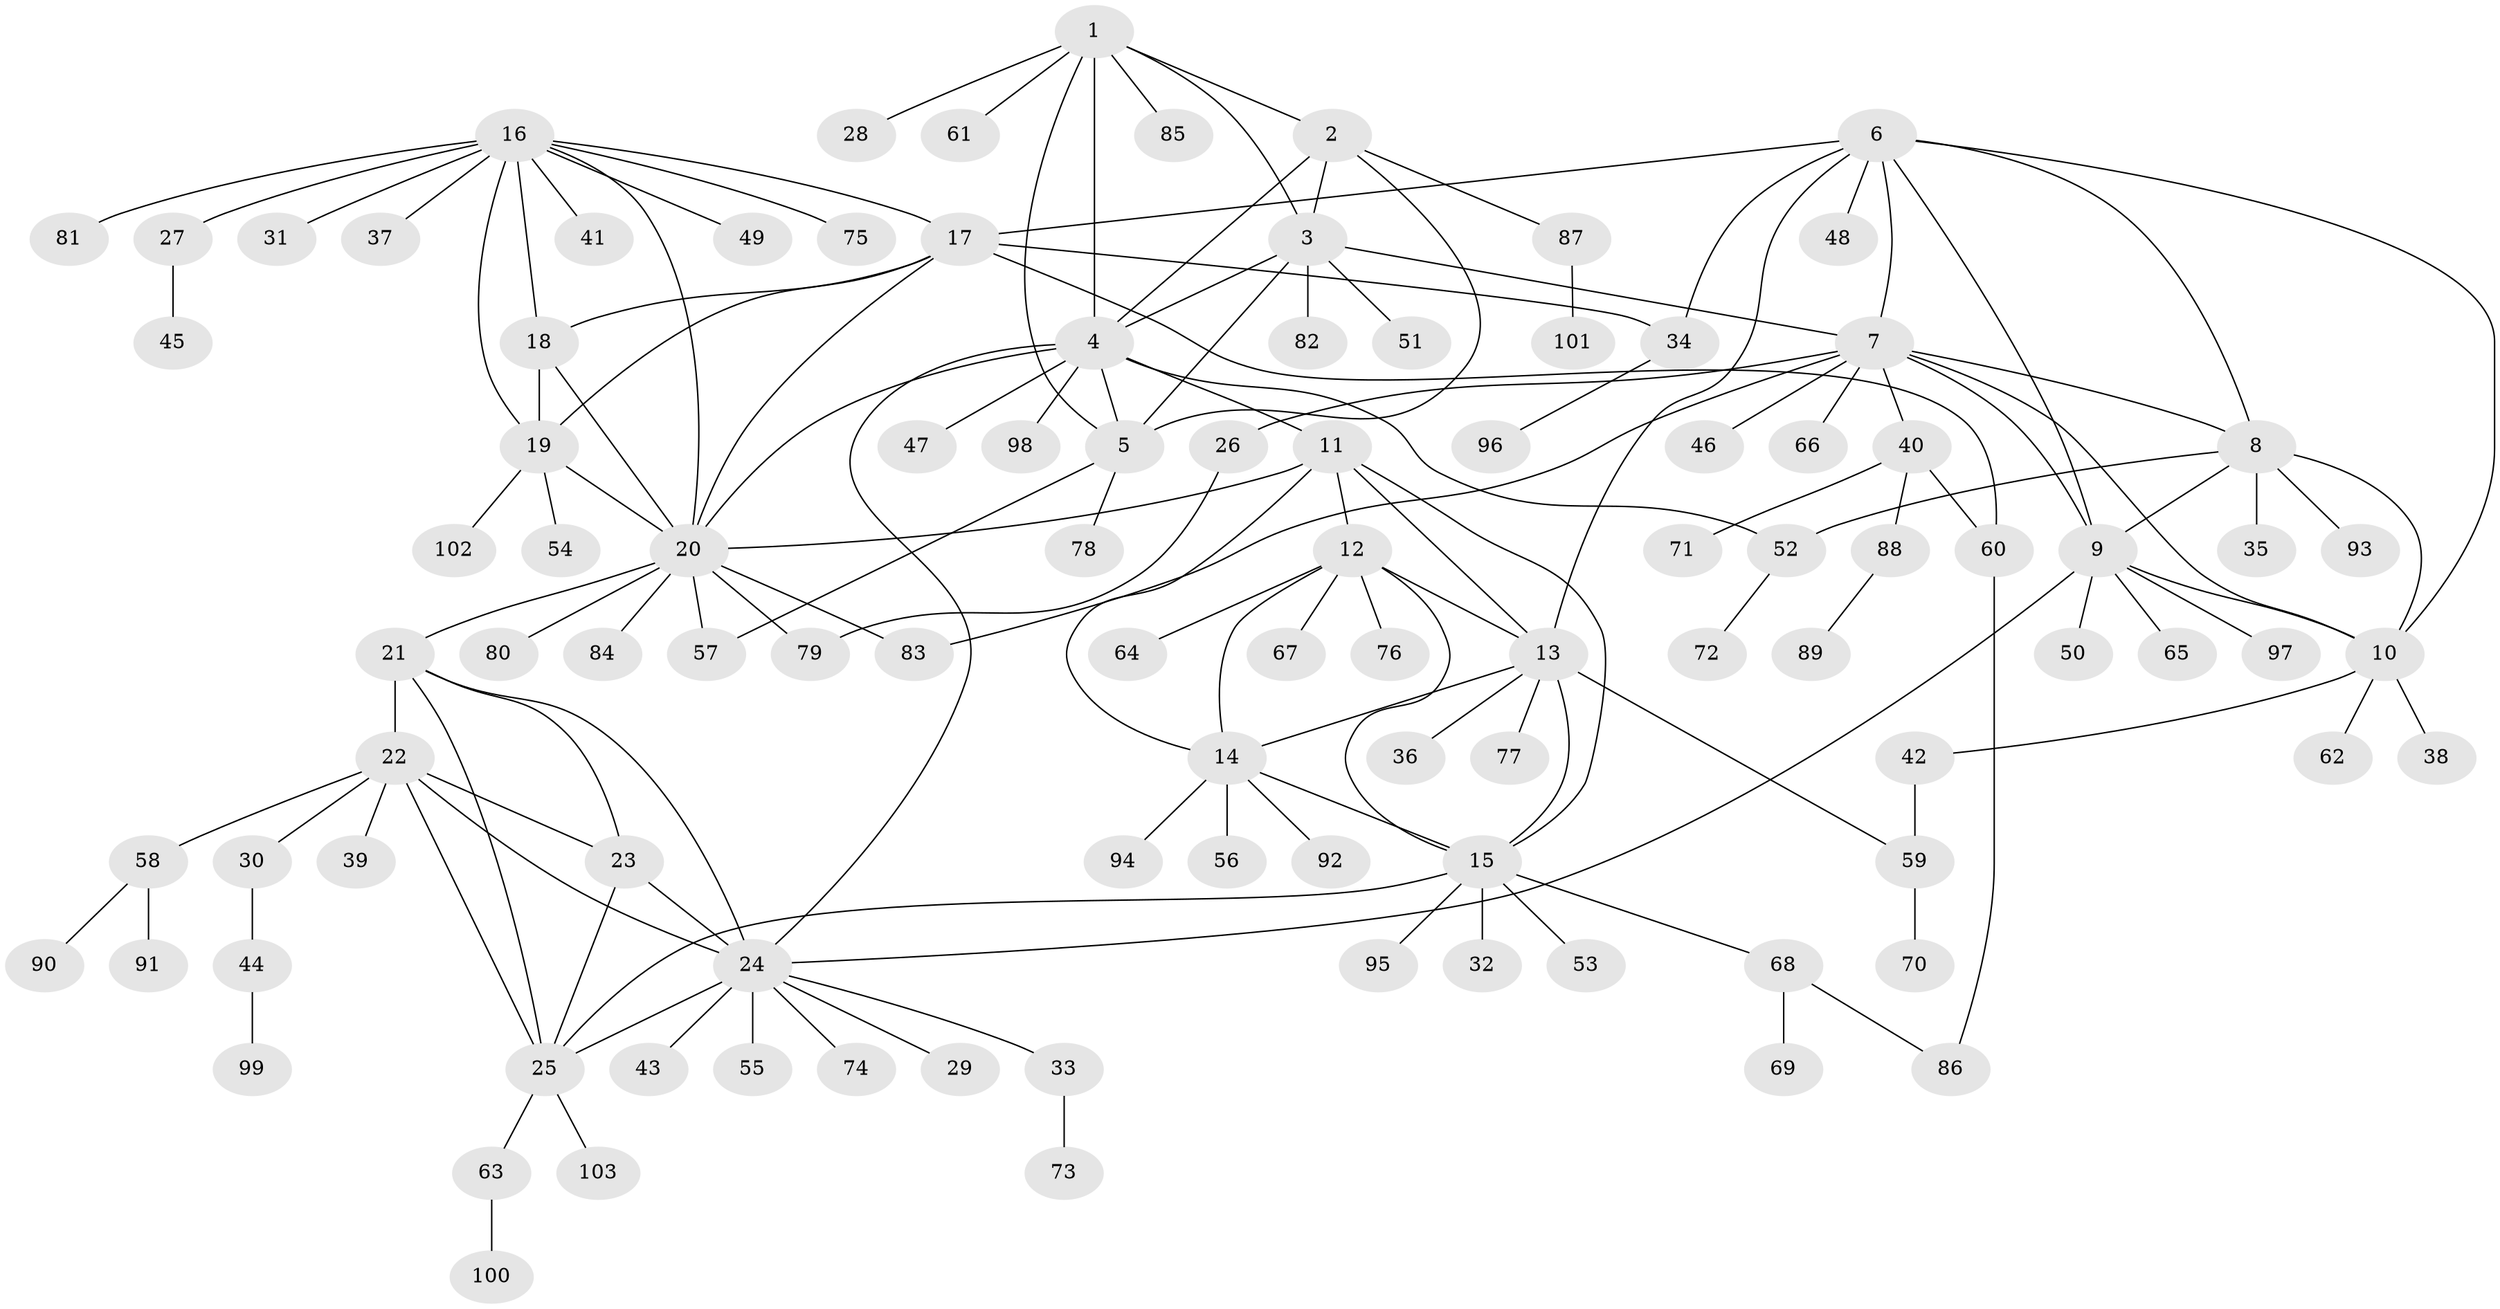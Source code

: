// Generated by graph-tools (version 1.1) at 2025/11/02/27/25 16:11:37]
// undirected, 103 vertices, 146 edges
graph export_dot {
graph [start="1"]
  node [color=gray90,style=filled];
  1;
  2;
  3;
  4;
  5;
  6;
  7;
  8;
  9;
  10;
  11;
  12;
  13;
  14;
  15;
  16;
  17;
  18;
  19;
  20;
  21;
  22;
  23;
  24;
  25;
  26;
  27;
  28;
  29;
  30;
  31;
  32;
  33;
  34;
  35;
  36;
  37;
  38;
  39;
  40;
  41;
  42;
  43;
  44;
  45;
  46;
  47;
  48;
  49;
  50;
  51;
  52;
  53;
  54;
  55;
  56;
  57;
  58;
  59;
  60;
  61;
  62;
  63;
  64;
  65;
  66;
  67;
  68;
  69;
  70;
  71;
  72;
  73;
  74;
  75;
  76;
  77;
  78;
  79;
  80;
  81;
  82;
  83;
  84;
  85;
  86;
  87;
  88;
  89;
  90;
  91;
  92;
  93;
  94;
  95;
  96;
  97;
  98;
  99;
  100;
  101;
  102;
  103;
  1 -- 2;
  1 -- 3;
  1 -- 4;
  1 -- 5;
  1 -- 28;
  1 -- 61;
  1 -- 85;
  2 -- 3;
  2 -- 4;
  2 -- 5;
  2 -- 87;
  3 -- 4;
  3 -- 5;
  3 -- 7;
  3 -- 51;
  3 -- 82;
  4 -- 5;
  4 -- 11;
  4 -- 20;
  4 -- 24;
  4 -- 47;
  4 -- 52;
  4 -- 98;
  5 -- 57;
  5 -- 78;
  6 -- 7;
  6 -- 8;
  6 -- 9;
  6 -- 10;
  6 -- 13;
  6 -- 17;
  6 -- 34;
  6 -- 48;
  7 -- 8;
  7 -- 9;
  7 -- 10;
  7 -- 26;
  7 -- 40;
  7 -- 46;
  7 -- 66;
  7 -- 83;
  8 -- 9;
  8 -- 10;
  8 -- 35;
  8 -- 52;
  8 -- 93;
  9 -- 10;
  9 -- 24;
  9 -- 50;
  9 -- 65;
  9 -- 97;
  10 -- 38;
  10 -- 42;
  10 -- 62;
  11 -- 12;
  11 -- 13;
  11 -- 14;
  11 -- 15;
  11 -- 20;
  12 -- 13;
  12 -- 14;
  12 -- 15;
  12 -- 64;
  12 -- 67;
  12 -- 76;
  13 -- 14;
  13 -- 15;
  13 -- 36;
  13 -- 59;
  13 -- 77;
  14 -- 15;
  14 -- 56;
  14 -- 92;
  14 -- 94;
  15 -- 25;
  15 -- 32;
  15 -- 53;
  15 -- 68;
  15 -- 95;
  16 -- 17;
  16 -- 18;
  16 -- 19;
  16 -- 20;
  16 -- 27;
  16 -- 31;
  16 -- 37;
  16 -- 41;
  16 -- 49;
  16 -- 75;
  16 -- 81;
  17 -- 18;
  17 -- 19;
  17 -- 20;
  17 -- 34;
  17 -- 60;
  18 -- 19;
  18 -- 20;
  19 -- 20;
  19 -- 54;
  19 -- 102;
  20 -- 21;
  20 -- 57;
  20 -- 79;
  20 -- 80;
  20 -- 83;
  20 -- 84;
  21 -- 22;
  21 -- 23;
  21 -- 24;
  21 -- 25;
  22 -- 23;
  22 -- 24;
  22 -- 25;
  22 -- 30;
  22 -- 39;
  22 -- 58;
  23 -- 24;
  23 -- 25;
  24 -- 25;
  24 -- 29;
  24 -- 33;
  24 -- 43;
  24 -- 55;
  24 -- 74;
  25 -- 63;
  25 -- 103;
  26 -- 79;
  27 -- 45;
  30 -- 44;
  33 -- 73;
  34 -- 96;
  40 -- 60;
  40 -- 71;
  40 -- 88;
  42 -- 59;
  44 -- 99;
  52 -- 72;
  58 -- 90;
  58 -- 91;
  59 -- 70;
  60 -- 86;
  63 -- 100;
  68 -- 69;
  68 -- 86;
  87 -- 101;
  88 -- 89;
}
